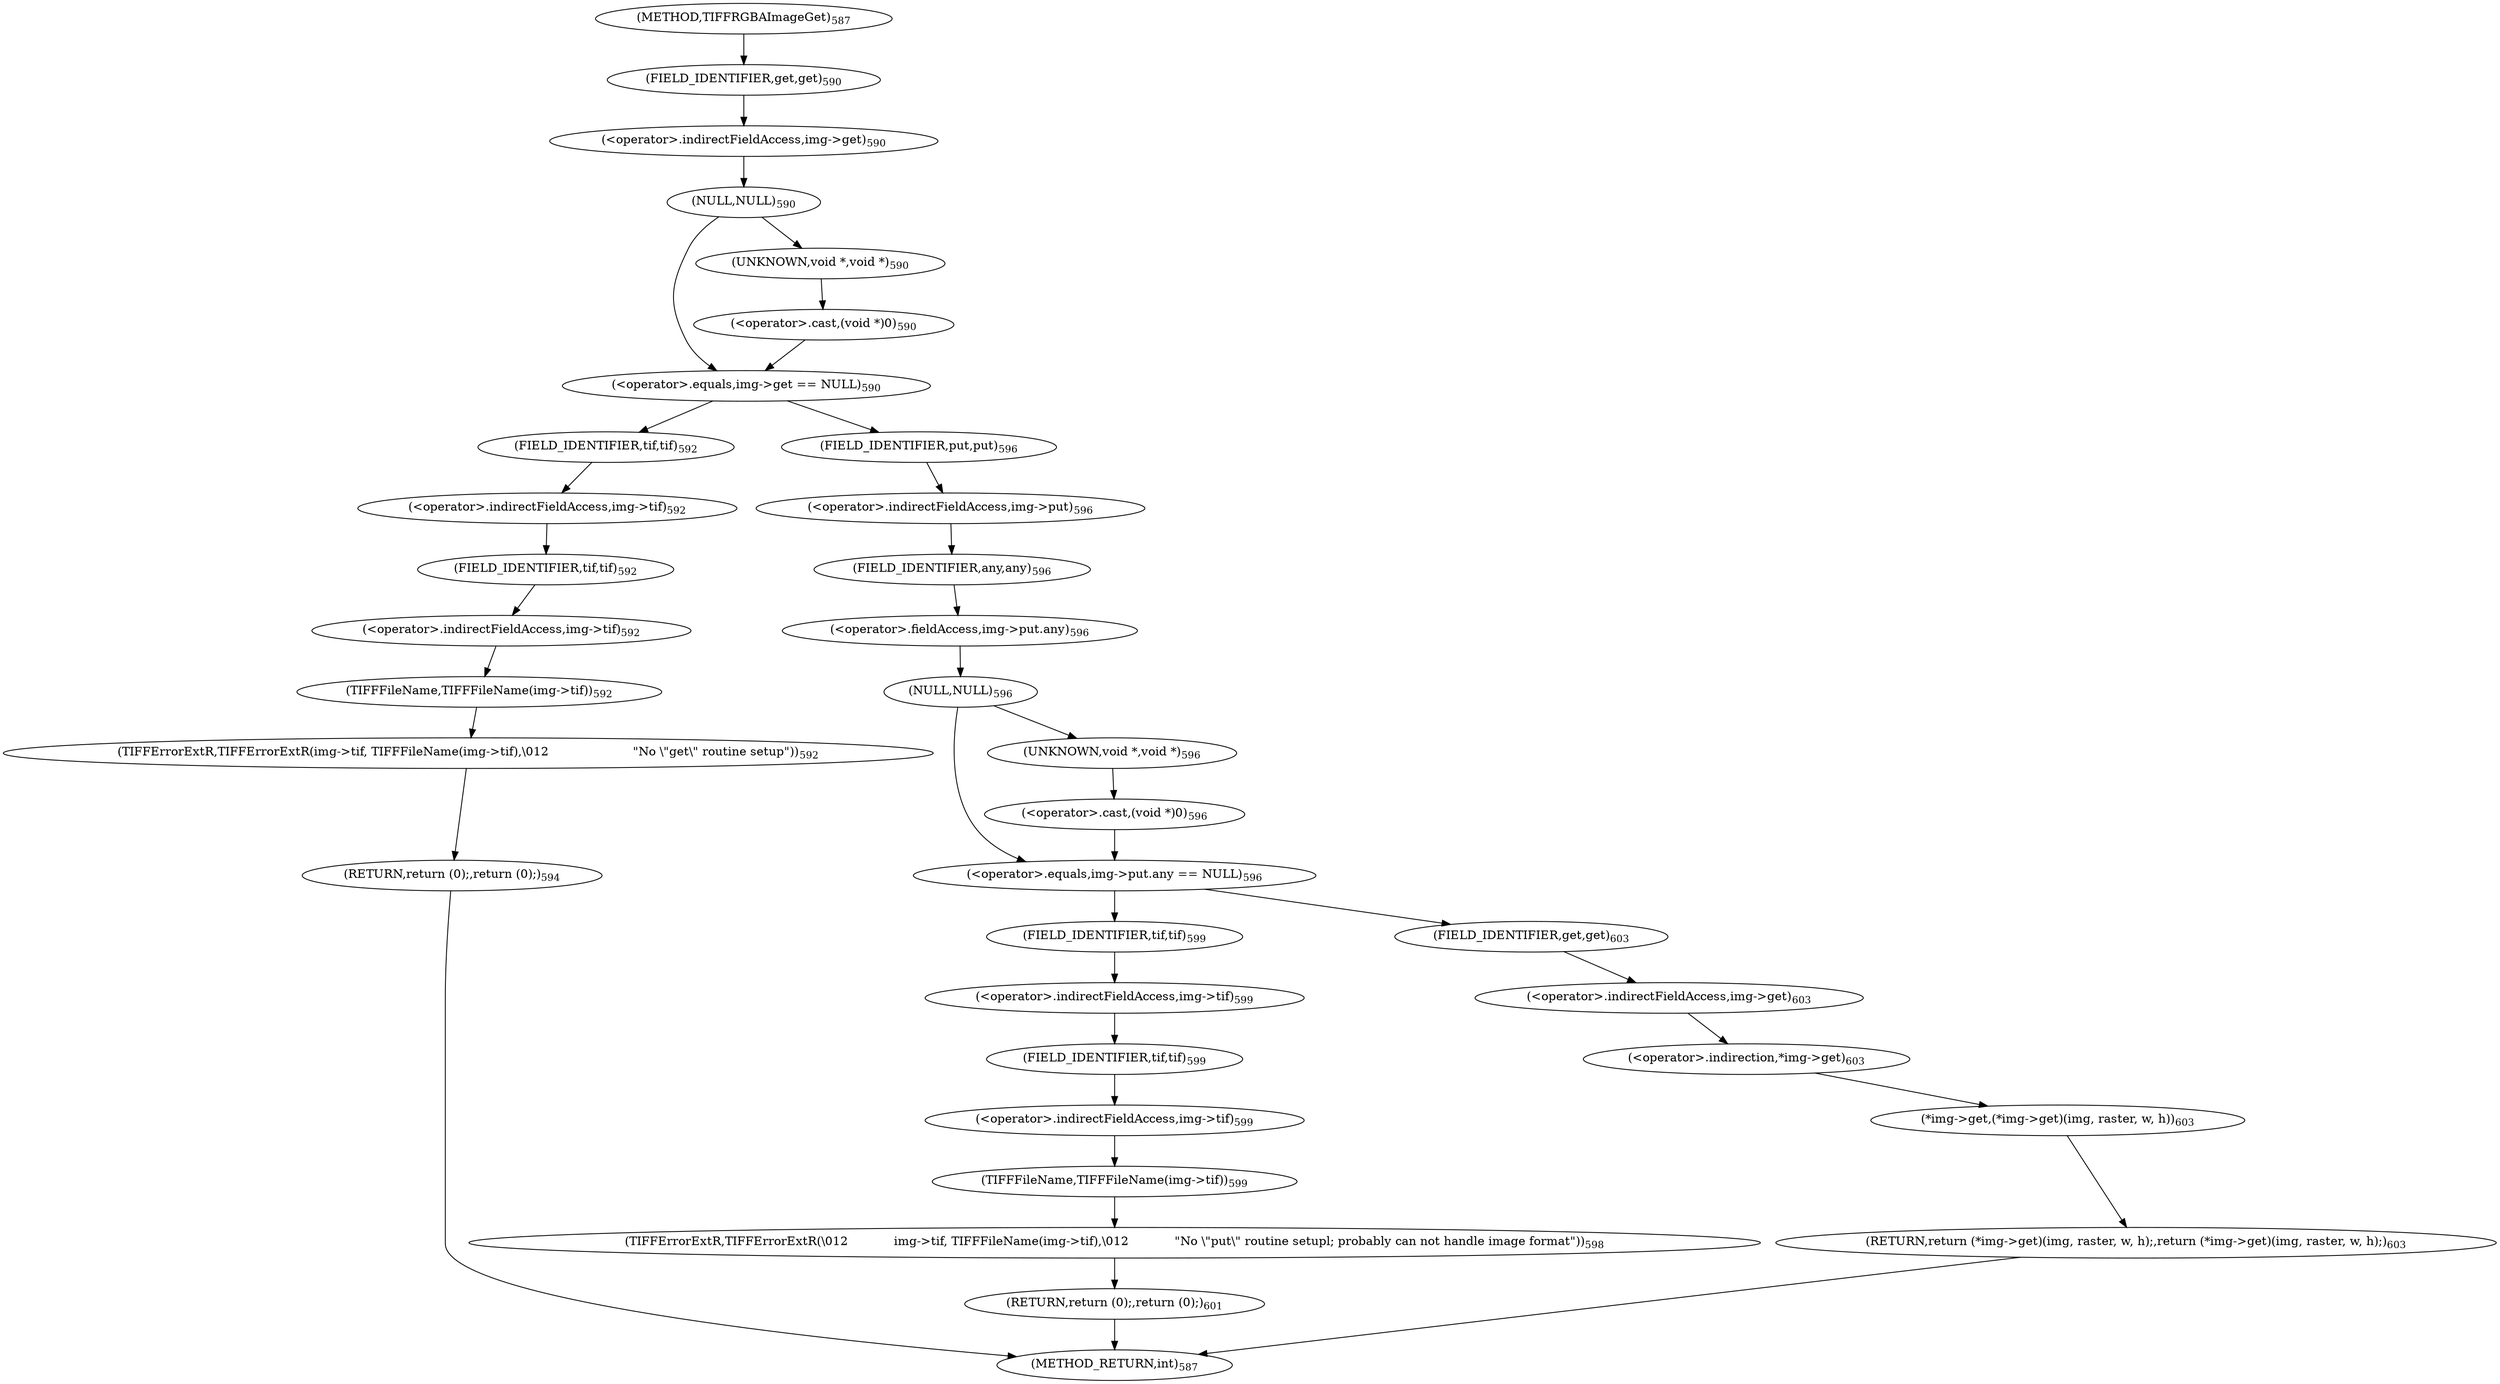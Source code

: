 digraph "TIFFRGBAImageGet" {  
"46841" [label = <(RETURN,return (*img-&gt;get)(img, raster, w, h);,return (*img-&gt;get)(img, raster, w, h);)<SUB>603</SUB>> ]
"46796" [label = <(&lt;operator&gt;.equals,img-&gt;get == NULL)<SUB>590</SUB>> ]
"46818" [label = <(&lt;operator&gt;.equals,img-&gt;put.any == NULL)<SUB>596</SUB>> ]
"46842" [label = <(*img-&gt;get,(*img-&gt;get)(img, raster, w, h))<SUB>603</SUB>> ]
"46797" [label = <(&lt;operator&gt;.indirectFieldAccess,img-&gt;get)<SUB>590</SUB>> ]
"46800" [label = <(NULL,NULL)<SUB>590</SUB>> ]
"46806" [label = <(TIFFErrorExtR,TIFFErrorExtR(img-&gt;tif, TIFFFileName(img-&gt;tif),\012                      &quot;No \&quot;get\&quot; routine setup&quot;))<SUB>592</SUB>> ]
"46815" [label = <(RETURN,return (0);,return (0);)<SUB>594</SUB>> ]
"46819" [label = <(&lt;operator&gt;.fieldAccess,img-&gt;put.any)<SUB>596</SUB>> ]
"46824" [label = <(NULL,NULL)<SUB>596</SUB>> ]
"46830" [label = <(TIFFErrorExtR,TIFFErrorExtR(\012            img-&gt;tif, TIFFFileName(img-&gt;tif),\012            &quot;No \&quot;put\&quot; routine setupl; probably can not handle image format&quot;))<SUB>598</SUB>> ]
"46839" [label = <(RETURN,return (0);,return (0);)<SUB>601</SUB>> ]
"46843" [label = <(&lt;operator&gt;.indirection,*img-&gt;get)<SUB>603</SUB>> ]
"46799" [label = <(FIELD_IDENTIFIER,get,get)<SUB>590</SUB>> ]
"46807" [label = <(&lt;operator&gt;.indirectFieldAccess,img-&gt;tif)<SUB>592</SUB>> ]
"46810" [label = <(TIFFFileName,TIFFFileName(img-&gt;tif))<SUB>592</SUB>> ]
"46820" [label = <(&lt;operator&gt;.indirectFieldAccess,img-&gt;put)<SUB>596</SUB>> ]
"46823" [label = <(FIELD_IDENTIFIER,any,any)<SUB>596</SUB>> ]
"46831" [label = <(&lt;operator&gt;.indirectFieldAccess,img-&gt;tif)<SUB>599</SUB>> ]
"46834" [label = <(TIFFFileName,TIFFFileName(img-&gt;tif))<SUB>599</SUB>> ]
"46844" [label = <(&lt;operator&gt;.indirectFieldAccess,img-&gt;get)<SUB>603</SUB>> ]
"46802" [label = <(&lt;operator&gt;.cast,(void *)0)<SUB>590</SUB>> ]
"46809" [label = <(FIELD_IDENTIFIER,tif,tif)<SUB>592</SUB>> ]
"46811" [label = <(&lt;operator&gt;.indirectFieldAccess,img-&gt;tif)<SUB>592</SUB>> ]
"46822" [label = <(FIELD_IDENTIFIER,put,put)<SUB>596</SUB>> ]
"46826" [label = <(&lt;operator&gt;.cast,(void *)0)<SUB>596</SUB>> ]
"46833" [label = <(FIELD_IDENTIFIER,tif,tif)<SUB>599</SUB>> ]
"46835" [label = <(&lt;operator&gt;.indirectFieldAccess,img-&gt;tif)<SUB>599</SUB>> ]
"46846" [label = <(FIELD_IDENTIFIER,get,get)<SUB>603</SUB>> ]
"46803" [label = <(UNKNOWN,void *,void *)<SUB>590</SUB>> ]
"46813" [label = <(FIELD_IDENTIFIER,tif,tif)<SUB>592</SUB>> ]
"46827" [label = <(UNKNOWN,void *,void *)<SUB>596</SUB>> ]
"46837" [label = <(FIELD_IDENTIFIER,tif,tif)<SUB>599</SUB>> ]
"46789" [label = <(METHOD,TIFFRGBAImageGet)<SUB>587</SUB>> ]
"46851" [label = <(METHOD_RETURN,int)<SUB>587</SUB>> ]
  "46841" -> "46851" 
  "46796" -> "46809" 
  "46796" -> "46822" 
  "46818" -> "46833" 
  "46818" -> "46846" 
  "46842" -> "46841" 
  "46797" -> "46800" 
  "46800" -> "46803" 
  "46800" -> "46796" 
  "46806" -> "46815" 
  "46815" -> "46851" 
  "46819" -> "46824" 
  "46824" -> "46827" 
  "46824" -> "46818" 
  "46830" -> "46839" 
  "46839" -> "46851" 
  "46843" -> "46842" 
  "46799" -> "46797" 
  "46807" -> "46813" 
  "46810" -> "46806" 
  "46820" -> "46823" 
  "46823" -> "46819" 
  "46831" -> "46837" 
  "46834" -> "46830" 
  "46844" -> "46843" 
  "46802" -> "46796" 
  "46809" -> "46807" 
  "46811" -> "46810" 
  "46822" -> "46820" 
  "46826" -> "46818" 
  "46833" -> "46831" 
  "46835" -> "46834" 
  "46846" -> "46844" 
  "46803" -> "46802" 
  "46813" -> "46811" 
  "46827" -> "46826" 
  "46837" -> "46835" 
  "46789" -> "46799" 
}
